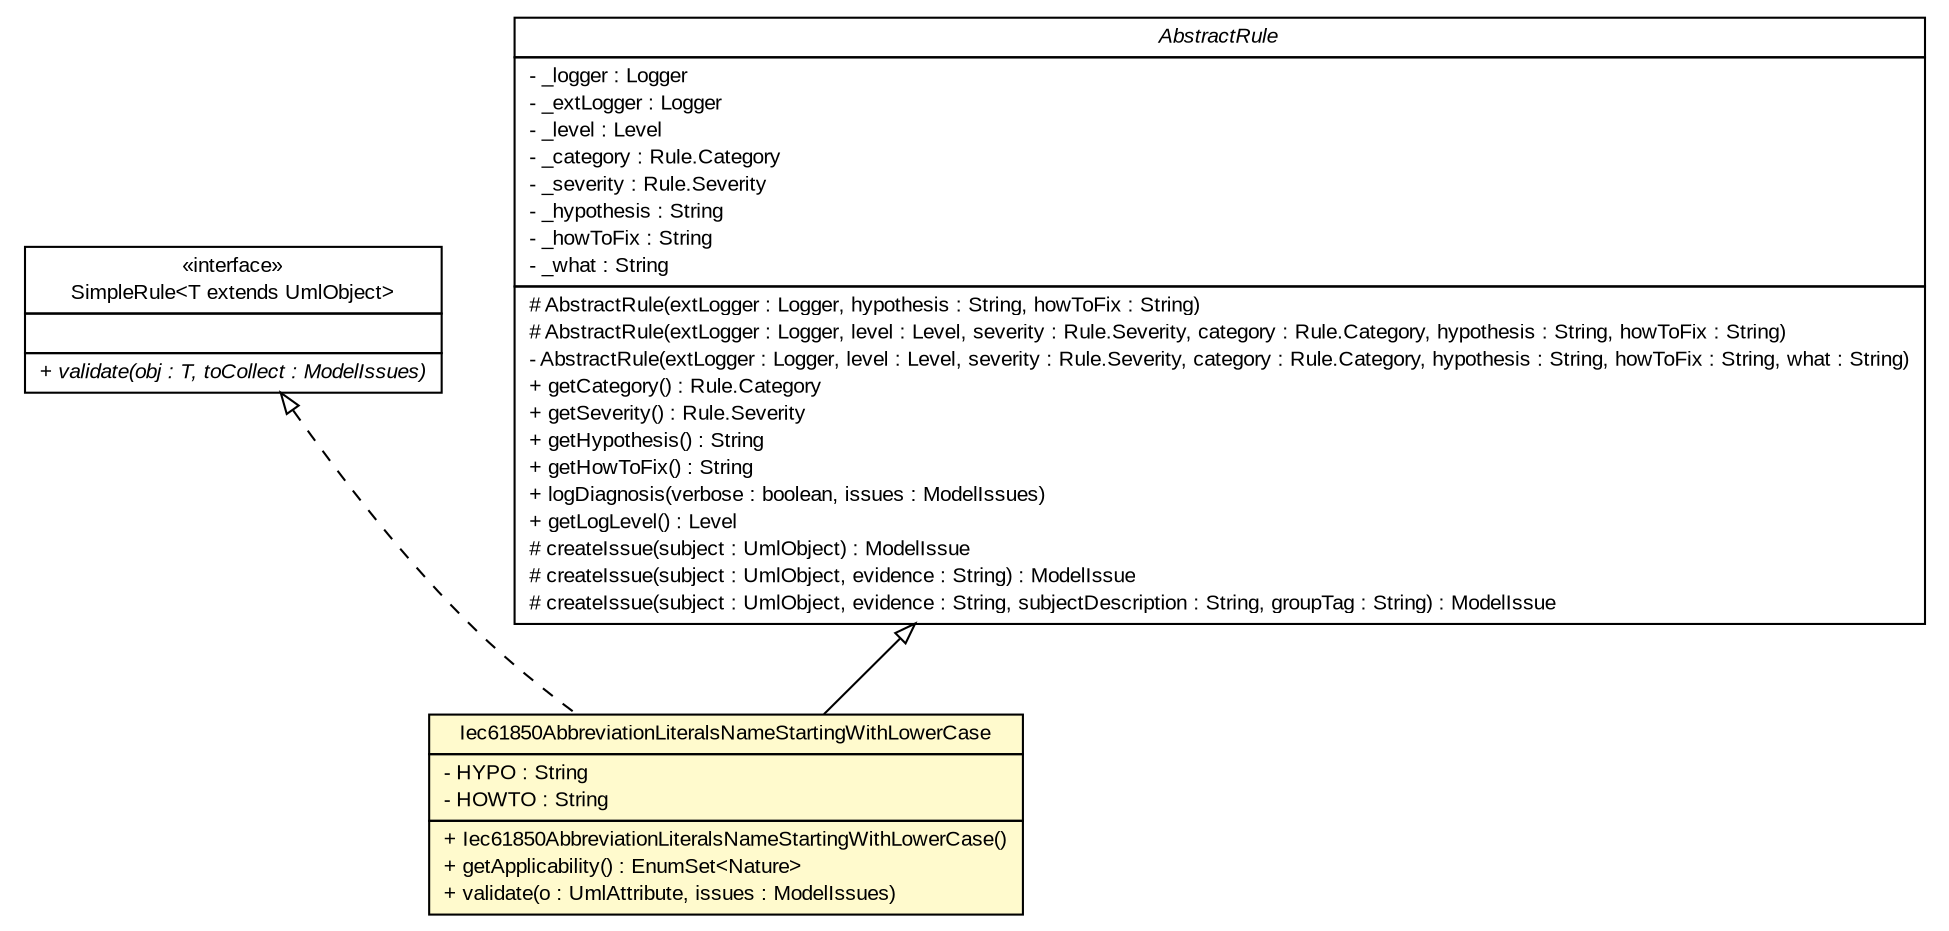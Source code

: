#!/usr/local/bin/dot
#
# Class diagram 
# Generated by UMLGraph version R5_6_6-6-g3bdff0 (http://www.umlgraph.org/)
#

digraph G {
	edge [fontname="arial",fontsize=10,labelfontname="arial",labelfontsize=10];
	node [fontname="arial",fontsize=10,shape=plaintext];
	nodesep=0.25;
	ranksep=0.5;
	// org.tanjakostic.jcleancim.validation.SimpleRule<T extends org.tanjakostic.jcleancim.model.UmlObject>
	c47703 [label=<<table title="org.tanjakostic.jcleancim.validation.SimpleRule" border="0" cellborder="1" cellspacing="0" cellpadding="2" port="p" href="./SimpleRule.html">
		<tr><td><table border="0" cellspacing="0" cellpadding="1">
<tr><td align="center" balign="center"> &#171;interface&#187; </td></tr>
<tr><td align="center" balign="center"> SimpleRule&lt;T extends UmlObject&gt; </td></tr>
		</table></td></tr>
		<tr><td><table border="0" cellspacing="0" cellpadding="1">
<tr><td align="left" balign="left">  </td></tr>
		</table></td></tr>
		<tr><td><table border="0" cellspacing="0" cellpadding="1">
<tr><td align="left" balign="left"><font face="Arial Italic" point-size="10.0"> + validate(obj : T, toCollect : ModelIssues) </font></td></tr>
		</table></td></tr>
		</table>>, URL="./SimpleRule.html", fontname="arial", fontcolor="black", fontsize=10.0];
	// org.tanjakostic.jcleancim.validation.AttributeValidator.Iec61850AbbreviationLiteralsNameStartingWithLowerCase
	c47834 [label=<<table title="org.tanjakostic.jcleancim.validation.AttributeValidator.Iec61850AbbreviationLiteralsNameStartingWithLowerCase" border="0" cellborder="1" cellspacing="0" cellpadding="2" port="p" bgcolor="lemonChiffon" href="./AttributeValidator.Iec61850AbbreviationLiteralsNameStartingWithLowerCase.html">
		<tr><td><table border="0" cellspacing="0" cellpadding="1">
<tr><td align="center" balign="center"> Iec61850AbbreviationLiteralsNameStartingWithLowerCase </td></tr>
		</table></td></tr>
		<tr><td><table border="0" cellspacing="0" cellpadding="1">
<tr><td align="left" balign="left"> - HYPO : String </td></tr>
<tr><td align="left" balign="left"> - HOWTO : String </td></tr>
		</table></td></tr>
		<tr><td><table border="0" cellspacing="0" cellpadding="1">
<tr><td align="left" balign="left"> + Iec61850AbbreviationLiteralsNameStartingWithLowerCase() </td></tr>
<tr><td align="left" balign="left"> + getApplicability() : EnumSet&lt;Nature&gt; </td></tr>
<tr><td align="left" balign="left"> + validate(o : UmlAttribute, issues : ModelIssues) </td></tr>
		</table></td></tr>
		</table>>, URL="./AttributeValidator.Iec61850AbbreviationLiteralsNameStartingWithLowerCase.html", fontname="arial", fontcolor="black", fontsize=10.0];
	// org.tanjakostic.jcleancim.validation.AbstractRule
	c47865 [label=<<table title="org.tanjakostic.jcleancim.validation.AbstractRule" border="0" cellborder="1" cellspacing="0" cellpadding="2" port="p" href="./AbstractRule.html">
		<tr><td><table border="0" cellspacing="0" cellpadding="1">
<tr><td align="center" balign="center"><font face="Arial Italic"> AbstractRule </font></td></tr>
		</table></td></tr>
		<tr><td><table border="0" cellspacing="0" cellpadding="1">
<tr><td align="left" balign="left"> - _logger : Logger </td></tr>
<tr><td align="left" balign="left"> - _extLogger : Logger </td></tr>
<tr><td align="left" balign="left"> - _level : Level </td></tr>
<tr><td align="left" balign="left"> - _category : Rule.Category </td></tr>
<tr><td align="left" balign="left"> - _severity : Rule.Severity </td></tr>
<tr><td align="left" balign="left"> - _hypothesis : String </td></tr>
<tr><td align="left" balign="left"> - _howToFix : String </td></tr>
<tr><td align="left" balign="left"> - _what : String </td></tr>
		</table></td></tr>
		<tr><td><table border="0" cellspacing="0" cellpadding="1">
<tr><td align="left" balign="left"> # AbstractRule(extLogger : Logger, hypothesis : String, howToFix : String) </td></tr>
<tr><td align="left" balign="left"> # AbstractRule(extLogger : Logger, level : Level, severity : Rule.Severity, category : Rule.Category, hypothesis : String, howToFix : String) </td></tr>
<tr><td align="left" balign="left"> - AbstractRule(extLogger : Logger, level : Level, severity : Rule.Severity, category : Rule.Category, hypothesis : String, howToFix : String, what : String) </td></tr>
<tr><td align="left" balign="left"> + getCategory() : Rule.Category </td></tr>
<tr><td align="left" balign="left"> + getSeverity() : Rule.Severity </td></tr>
<tr><td align="left" balign="left"> + getHypothesis() : String </td></tr>
<tr><td align="left" balign="left"> + getHowToFix() : String </td></tr>
<tr><td align="left" balign="left"> + logDiagnosis(verbose : boolean, issues : ModelIssues) </td></tr>
<tr><td align="left" balign="left"> + getLogLevel() : Level </td></tr>
<tr><td align="left" balign="left"> # createIssue(subject : UmlObject) : ModelIssue </td></tr>
<tr><td align="left" balign="left"> # createIssue(subject : UmlObject, evidence : String) : ModelIssue </td></tr>
<tr><td align="left" balign="left"> # createIssue(subject : UmlObject, evidence : String, subjectDescription : String, groupTag : String) : ModelIssue </td></tr>
		</table></td></tr>
		</table>>, URL="./AbstractRule.html", fontname="arial", fontcolor="black", fontsize=10.0];
	//org.tanjakostic.jcleancim.validation.AttributeValidator.Iec61850AbbreviationLiteralsNameStartingWithLowerCase extends org.tanjakostic.jcleancim.validation.AbstractRule
	c47865:p -> c47834:p [dir=back,arrowtail=empty];
	//org.tanjakostic.jcleancim.validation.AttributeValidator.Iec61850AbbreviationLiteralsNameStartingWithLowerCase implements org.tanjakostic.jcleancim.validation.SimpleRule<T extends org.tanjakostic.jcleancim.model.UmlObject>
	c47703:p -> c47834:p [dir=back,arrowtail=empty,style=dashed];
}


